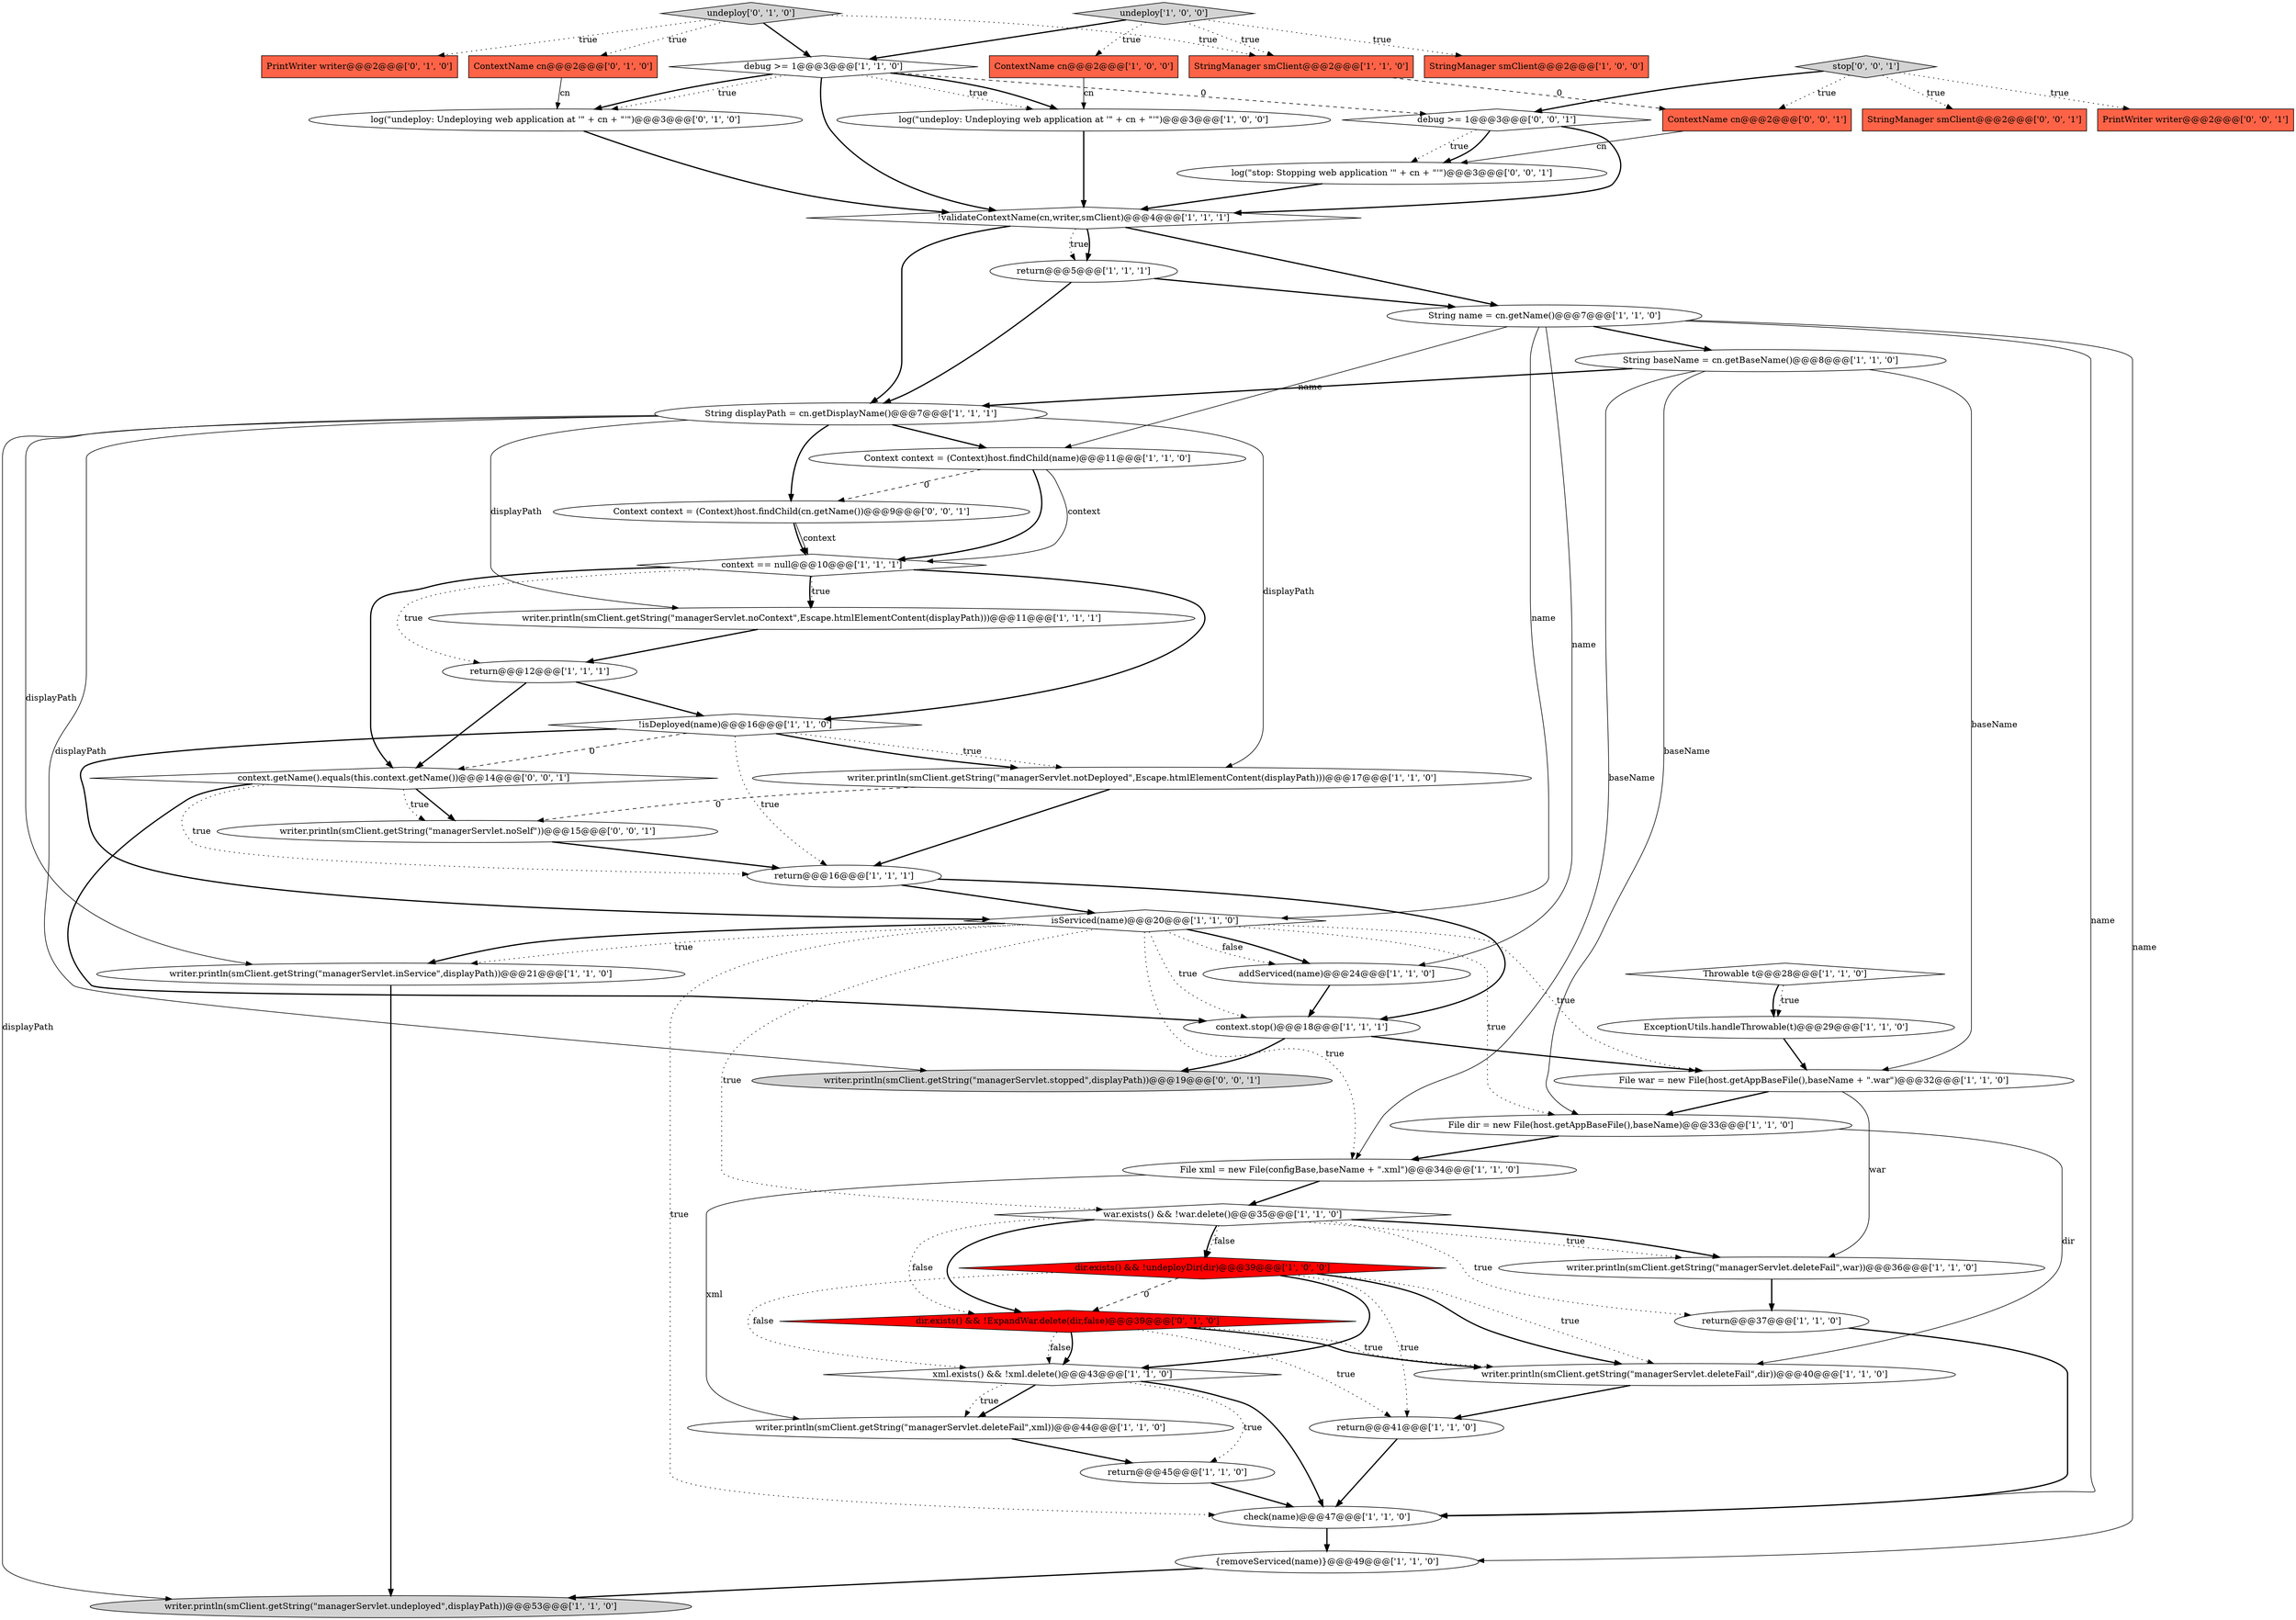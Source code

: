 digraph {
35 [style = filled, label = "addServiced(name)@@@24@@@['1', '1', '0']", fillcolor = white, shape = ellipse image = "AAA0AAABBB1BBB"];
26 [style = filled, label = "String displayPath = cn.getDisplayName()@@@7@@@['1', '1', '1']", fillcolor = white, shape = ellipse image = "AAA0AAABBB1BBB"];
16 [style = filled, label = "dir.exists() && !undeployDir(dir)@@@39@@@['1', '0', '0']", fillcolor = red, shape = diamond image = "AAA1AAABBB1BBB"];
41 [style = filled, label = "dir.exists() && !ExpandWar.delete(dir,false)@@@39@@@['0', '1', '0']", fillcolor = red, shape = diamond image = "AAA1AAABBB2BBB"];
43 [style = filled, label = "ContextName cn@@@2@@@['0', '1', '0']", fillcolor = tomato, shape = box image = "AAA0AAABBB2BBB"];
42 [style = filled, label = "PrintWriter writer@@@2@@@['0', '1', '0']", fillcolor = tomato, shape = box image = "AAA0AAABBB2BBB"];
28 [style = filled, label = "war.exists() && !war.delete()@@@35@@@['1', '1', '0']", fillcolor = white, shape = diamond image = "AAA0AAABBB1BBB"];
19 [style = filled, label = "File xml = new File(configBase,baseName + \".xml\")@@@34@@@['1', '1', '0']", fillcolor = white, shape = ellipse image = "AAA0AAABBB1BBB"];
39 [style = filled, label = "log(\"undeploy: Undeploying web application at '\" + cn + \"'\")@@@3@@@['0', '1', '0']", fillcolor = white, shape = ellipse image = "AAA0AAABBB2BBB"];
24 [style = filled, label = "return@@@37@@@['1', '1', '0']", fillcolor = white, shape = ellipse image = "AAA0AAABBB1BBB"];
2 [style = filled, label = "undeploy['1', '0', '0']", fillcolor = lightgray, shape = diamond image = "AAA0AAABBB1BBB"];
1 [style = filled, label = "return@@@5@@@['1', '1', '1']", fillcolor = white, shape = ellipse image = "AAA0AAABBB1BBB"];
33 [style = filled, label = "{removeServiced(name)}@@@49@@@['1', '1', '0']", fillcolor = white, shape = ellipse image = "AAA0AAABBB1BBB"];
11 [style = filled, label = "return@@@41@@@['1', '1', '0']", fillcolor = white, shape = ellipse image = "AAA0AAABBB1BBB"];
8 [style = filled, label = "String name = cn.getName()@@@7@@@['1', '1', '0']", fillcolor = white, shape = ellipse image = "AAA0AAABBB1BBB"];
31 [style = filled, label = "String baseName = cn.getBaseName()@@@8@@@['1', '1', '0']", fillcolor = white, shape = ellipse image = "AAA0AAABBB1BBB"];
12 [style = filled, label = "writer.println(smClient.getString(\"managerServlet.noContext\",Escape.htmlElementContent(displayPath)))@@@11@@@['1', '1', '1']", fillcolor = white, shape = ellipse image = "AAA0AAABBB1BBB"];
6 [style = filled, label = "StringManager smClient@@@2@@@['1', '0', '0']", fillcolor = tomato, shape = box image = "AAA0AAABBB1BBB"];
14 [style = filled, label = "File dir = new File(host.getAppBaseFile(),baseName)@@@33@@@['1', '1', '0']", fillcolor = white, shape = ellipse image = "AAA0AAABBB1BBB"];
7 [style = filled, label = "return@@@12@@@['1', '1', '1']", fillcolor = white, shape = ellipse image = "AAA0AAABBB1BBB"];
4 [style = filled, label = "File war = new File(host.getAppBaseFile(),baseName + \".war\")@@@32@@@['1', '1', '0']", fillcolor = white, shape = ellipse image = "AAA0AAABBB1BBB"];
9 [style = filled, label = "debug >= 1@@@3@@@['1', '1', '0']", fillcolor = white, shape = diamond image = "AAA0AAABBB1BBB"];
18 [style = filled, label = "ExceptionUtils.handleThrowable(t)@@@29@@@['1', '1', '0']", fillcolor = white, shape = ellipse image = "AAA0AAABBB1BBB"];
20 [style = filled, label = "writer.println(smClient.getString(\"managerServlet.deleteFail\",dir))@@@40@@@['1', '1', '0']", fillcolor = white, shape = ellipse image = "AAA0AAABBB1BBB"];
50 [style = filled, label = "writer.println(smClient.getString(\"managerServlet.stopped\",displayPath))@@@19@@@['0', '0', '1']", fillcolor = lightgray, shape = ellipse image = "AAA0AAABBB3BBB"];
32 [style = filled, label = "StringManager smClient@@@2@@@['1', '1', '0']", fillcolor = tomato, shape = box image = "AAA0AAABBB1BBB"];
37 [style = filled, label = "!validateContextName(cn,writer,smClient)@@@4@@@['1', '1', '1']", fillcolor = white, shape = diamond image = "AAA0AAABBB1BBB"];
5 [style = filled, label = "Context context = (Context)host.findChild(name)@@@11@@@['1', '1', '0']", fillcolor = white, shape = ellipse image = "AAA0AAABBB1BBB"];
47 [style = filled, label = "context.getName().equals(this.context.getName())@@@14@@@['0', '0', '1']", fillcolor = white, shape = diamond image = "AAA0AAABBB3BBB"];
34 [style = filled, label = "Throwable t@@@28@@@['1', '1', '0']", fillcolor = white, shape = diamond image = "AAA0AAABBB1BBB"];
51 [style = filled, label = "ContextName cn@@@2@@@['0', '0', '1']", fillcolor = tomato, shape = box image = "AAA0AAABBB3BBB"];
49 [style = filled, label = "stop['0', '0', '1']", fillcolor = lightgray, shape = diamond image = "AAA0AAABBB3BBB"];
40 [style = filled, label = "undeploy['0', '1', '0']", fillcolor = lightgray, shape = diamond image = "AAA0AAABBB2BBB"];
46 [style = filled, label = "log(\"stop: Stopping web application '\" + cn + \"'\")@@@3@@@['0', '0', '1']", fillcolor = white, shape = ellipse image = "AAA0AAABBB3BBB"];
45 [style = filled, label = "StringManager smClient@@@2@@@['0', '0', '1']", fillcolor = tomato, shape = box image = "AAA0AAABBB3BBB"];
0 [style = filled, label = "log(\"undeploy: Undeploying web application at '\" + cn + \"'\")@@@3@@@['1', '0', '0']", fillcolor = white, shape = ellipse image = "AAA0AAABBB1BBB"];
52 [style = filled, label = "Context context = (Context)host.findChild(cn.getName())@@@9@@@['0', '0', '1']", fillcolor = white, shape = ellipse image = "AAA0AAABBB3BBB"];
3 [style = filled, label = "return@@@45@@@['1', '1', '0']", fillcolor = white, shape = ellipse image = "AAA0AAABBB1BBB"];
25 [style = filled, label = "writer.println(smClient.getString(\"managerServlet.undeployed\",displayPath))@@@53@@@['1', '1', '0']", fillcolor = lightgray, shape = ellipse image = "AAA0AAABBB1BBB"];
36 [style = filled, label = "writer.println(smClient.getString(\"managerServlet.deleteFail\",xml))@@@44@@@['1', '1', '0']", fillcolor = white, shape = ellipse image = "AAA0AAABBB1BBB"];
15 [style = filled, label = "writer.println(smClient.getString(\"managerServlet.notDeployed\",Escape.htmlElementContent(displayPath)))@@@17@@@['1', '1', '0']", fillcolor = white, shape = ellipse image = "AAA0AAABBB1BBB"];
29 [style = filled, label = "writer.println(smClient.getString(\"managerServlet.deleteFail\",war))@@@36@@@['1', '1', '0']", fillcolor = white, shape = ellipse image = "AAA0AAABBB1BBB"];
17 [style = filled, label = "check(name)@@@47@@@['1', '1', '0']", fillcolor = white, shape = ellipse image = "AAA0AAABBB1BBB"];
13 [style = filled, label = "!isDeployed(name)@@@16@@@['1', '1', '0']", fillcolor = white, shape = diamond image = "AAA0AAABBB1BBB"];
53 [style = filled, label = "debug >= 1@@@3@@@['0', '0', '1']", fillcolor = white, shape = diamond image = "AAA0AAABBB3BBB"];
27 [style = filled, label = "context == null@@@10@@@['1', '1', '1']", fillcolor = white, shape = diamond image = "AAA0AAABBB1BBB"];
23 [style = filled, label = "xml.exists() && !xml.delete()@@@43@@@['1', '1', '0']", fillcolor = white, shape = diamond image = "AAA0AAABBB1BBB"];
38 [style = filled, label = "isServiced(name)@@@20@@@['1', '1', '0']", fillcolor = white, shape = diamond image = "AAA0AAABBB1BBB"];
10 [style = filled, label = "context.stop()@@@18@@@['1', '1', '1']", fillcolor = white, shape = ellipse image = "AAA0AAABBB1BBB"];
22 [style = filled, label = "ContextName cn@@@2@@@['1', '0', '0']", fillcolor = tomato, shape = box image = "AAA0AAABBB1BBB"];
30 [style = filled, label = "writer.println(smClient.getString(\"managerServlet.inService\",displayPath))@@@21@@@['1', '1', '0']", fillcolor = white, shape = ellipse image = "AAA0AAABBB1BBB"];
48 [style = filled, label = "writer.println(smClient.getString(\"managerServlet.noSelf\"))@@@15@@@['0', '0', '1']", fillcolor = white, shape = ellipse image = "AAA0AAABBB3BBB"];
21 [style = filled, label = "return@@@16@@@['1', '1', '1']", fillcolor = white, shape = ellipse image = "AAA0AAABBB1BBB"];
44 [style = filled, label = "PrintWriter writer@@@2@@@['0', '0', '1']", fillcolor = tomato, shape = box image = "AAA0AAABBB3BBB"];
27->13 [style = bold, label=""];
21->10 [style = bold, label=""];
53->46 [style = dotted, label="true"];
38->14 [style = dotted, label="true"];
2->22 [style = dotted, label="true"];
52->27 [style = bold, label=""];
4->29 [style = solid, label="war"];
15->21 [style = bold, label=""];
38->19 [style = dotted, label="true"];
34->18 [style = bold, label=""];
16->20 [style = dotted, label="true"];
40->32 [style = dotted, label="true"];
37->1 [style = dotted, label="true"];
47->10 [style = bold, label=""];
16->23 [style = dotted, label="false"];
41->20 [style = bold, label=""];
40->43 [style = dotted, label="true"];
12->7 [style = bold, label=""];
9->37 [style = bold, label=""];
21->38 [style = bold, label=""];
14->20 [style = solid, label="dir"];
43->39 [style = solid, label="cn"];
38->30 [style = bold, label=""];
13->21 [style = dotted, label="true"];
33->25 [style = bold, label=""];
24->17 [style = bold, label=""];
48->21 [style = bold, label=""];
23->17 [style = bold, label=""];
13->15 [style = dotted, label="true"];
35->10 [style = bold, label=""];
23->36 [style = bold, label=""];
26->15 [style = solid, label="displayPath"];
19->28 [style = bold, label=""];
10->50 [style = bold, label=""];
41->11 [style = dotted, label="true"];
9->39 [style = bold, label=""];
27->12 [style = bold, label=""];
37->26 [style = bold, label=""];
31->4 [style = solid, label="baseName"];
47->48 [style = bold, label=""];
34->18 [style = dotted, label="true"];
37->1 [style = bold, label=""];
38->4 [style = dotted, label="true"];
8->38 [style = solid, label="name"];
2->9 [style = bold, label=""];
46->37 [style = bold, label=""];
19->36 [style = solid, label="xml"];
8->33 [style = solid, label="name"];
49->51 [style = dotted, label="true"];
28->29 [style = dotted, label="true"];
51->46 [style = solid, label="cn"];
16->41 [style = dashed, label="0"];
28->24 [style = dotted, label="true"];
26->30 [style = solid, label="displayPath"];
28->16 [style = dotted, label="false"];
18->4 [style = bold, label=""];
41->23 [style = dotted, label="false"];
38->28 [style = dotted, label="true"];
8->5 [style = solid, label="name"];
49->44 [style = dotted, label="true"];
23->3 [style = dotted, label="true"];
11->17 [style = bold, label=""];
5->52 [style = dashed, label="0"];
13->15 [style = bold, label=""];
27->47 [style = bold, label=""];
38->35 [style = bold, label=""];
16->11 [style = dotted, label="true"];
16->20 [style = bold, label=""];
22->0 [style = solid, label="cn"];
40->42 [style = dotted, label="true"];
38->35 [style = dotted, label="false"];
8->17 [style = solid, label="name"];
39->37 [style = bold, label=""];
28->29 [style = bold, label=""];
38->10 [style = dotted, label="true"];
4->14 [style = bold, label=""];
9->0 [style = dotted, label="true"];
47->48 [style = dotted, label="true"];
31->19 [style = solid, label="baseName"];
1->8 [style = bold, label=""];
8->31 [style = bold, label=""];
28->41 [style = dotted, label="false"];
15->48 [style = dashed, label="0"];
14->19 [style = bold, label=""];
40->9 [style = bold, label=""];
16->23 [style = bold, label=""];
28->41 [style = bold, label=""];
49->45 [style = dotted, label="true"];
38->30 [style = dotted, label="true"];
26->25 [style = solid, label="displayPath"];
53->37 [style = bold, label=""];
31->26 [style = bold, label=""];
53->46 [style = bold, label=""];
26->52 [style = bold, label=""];
32->51 [style = dashed, label="0"];
2->6 [style = dotted, label="true"];
52->27 [style = solid, label="context"];
5->27 [style = solid, label="context"];
3->17 [style = bold, label=""];
23->36 [style = dotted, label="true"];
47->21 [style = dotted, label="true"];
37->8 [style = bold, label=""];
26->12 [style = solid, label="displayPath"];
20->11 [style = bold, label=""];
7->13 [style = bold, label=""];
9->0 [style = bold, label=""];
0->37 [style = bold, label=""];
7->47 [style = bold, label=""];
26->5 [style = bold, label=""];
30->25 [style = bold, label=""];
17->33 [style = bold, label=""];
26->50 [style = solid, label="displayPath"];
27->12 [style = dotted, label="true"];
1->26 [style = bold, label=""];
28->16 [style = bold, label=""];
41->20 [style = dotted, label="true"];
49->53 [style = bold, label=""];
2->32 [style = dotted, label="true"];
27->7 [style = dotted, label="true"];
38->17 [style = dotted, label="true"];
10->4 [style = bold, label=""];
9->39 [style = dotted, label="true"];
13->38 [style = bold, label=""];
13->47 [style = dashed, label="0"];
5->27 [style = bold, label=""];
8->35 [style = solid, label="name"];
29->24 [style = bold, label=""];
31->14 [style = solid, label="baseName"];
41->23 [style = bold, label=""];
9->53 [style = dashed, label="0"];
36->3 [style = bold, label=""];
}
